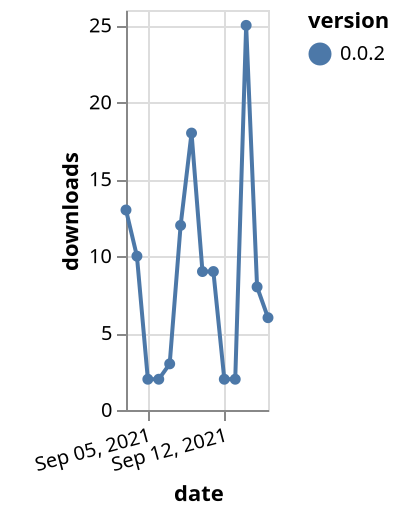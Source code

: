 {"$schema": "https://vega.github.io/schema/vega-lite/v5.json", "description": "A simple bar chart with embedded data.", "data": {"values": [{"date": "2021-09-03", "total": 1409, "delta": 13, "version": "0.0.2"}, {"date": "2021-09-04", "total": 1419, "delta": 10, "version": "0.0.2"}, {"date": "2021-09-05", "total": 1421, "delta": 2, "version": "0.0.2"}, {"date": "2021-09-06", "total": 1423, "delta": 2, "version": "0.0.2"}, {"date": "2021-09-07", "total": 1426, "delta": 3, "version": "0.0.2"}, {"date": "2021-09-08", "total": 1438, "delta": 12, "version": "0.0.2"}, {"date": "2021-09-09", "total": 1456, "delta": 18, "version": "0.0.2"}, {"date": "2021-09-10", "total": 1465, "delta": 9, "version": "0.0.2"}, {"date": "2021-09-11", "total": 1474, "delta": 9, "version": "0.0.2"}, {"date": "2021-09-12", "total": 1476, "delta": 2, "version": "0.0.2"}, {"date": "2021-09-13", "total": 1478, "delta": 2, "version": "0.0.2"}, {"date": "2021-09-14", "total": 1503, "delta": 25, "version": "0.0.2"}, {"date": "2021-09-15", "total": 1511, "delta": 8, "version": "0.0.2"}, {"date": "2021-09-16", "total": 1517, "delta": 6, "version": "0.0.2"}]}, "width": "container", "mark": {"type": "line", "point": {"filled": true}}, "encoding": {"x": {"field": "date", "type": "temporal", "timeUnit": "yearmonthdate", "title": "date", "axis": {"labelAngle": -15}}, "y": {"field": "delta", "type": "quantitative", "title": "downloads"}, "color": {"field": "version", "type": "nominal"}, "tooltip": {"field": "delta"}}}